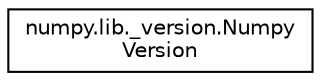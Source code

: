 digraph "Graphical Class Hierarchy"
{
 // LATEX_PDF_SIZE
  edge [fontname="Helvetica",fontsize="10",labelfontname="Helvetica",labelfontsize="10"];
  node [fontname="Helvetica",fontsize="10",shape=record];
  rankdir="LR";
  Node0 [label="numpy.lib._version.Numpy\lVersion",height=0.2,width=0.4,color="black", fillcolor="white", style="filled",URL="$classnumpy_1_1lib_1_1__version_1_1NumpyVersion.html",tooltip=" "];
}
